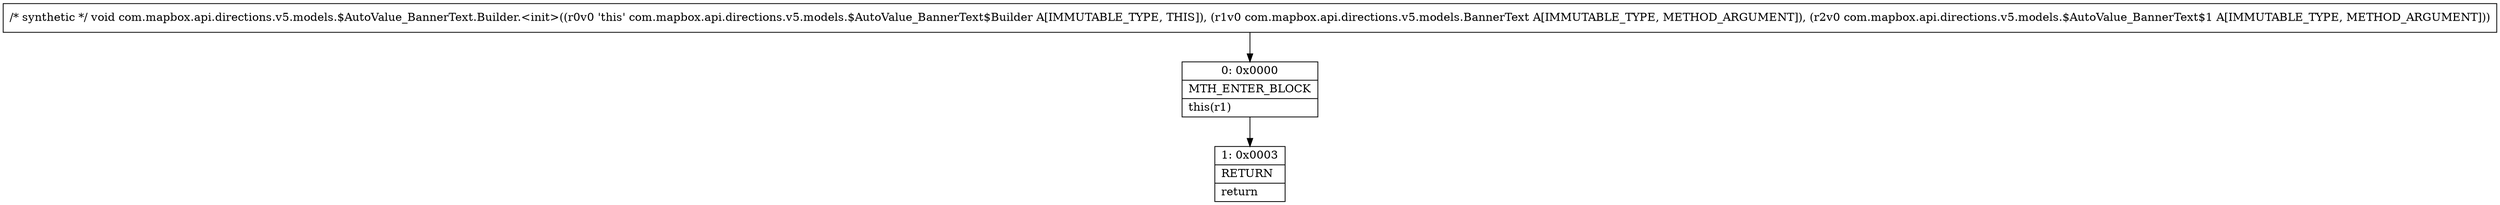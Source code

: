 digraph "CFG forcom.mapbox.api.directions.v5.models.$AutoValue_BannerText.Builder.\<init\>(Lcom\/mapbox\/api\/directions\/v5\/models\/BannerText;Lcom\/mapbox\/api\/directions\/v5\/models\/$AutoValue_BannerText$1;)V" {
Node_0 [shape=record,label="{0\:\ 0x0000|MTH_ENTER_BLOCK\l|this(r1)\l}"];
Node_1 [shape=record,label="{1\:\ 0x0003|RETURN\l|return\l}"];
MethodNode[shape=record,label="{\/* synthetic *\/ void com.mapbox.api.directions.v5.models.$AutoValue_BannerText.Builder.\<init\>((r0v0 'this' com.mapbox.api.directions.v5.models.$AutoValue_BannerText$Builder A[IMMUTABLE_TYPE, THIS]), (r1v0 com.mapbox.api.directions.v5.models.BannerText A[IMMUTABLE_TYPE, METHOD_ARGUMENT]), (r2v0 com.mapbox.api.directions.v5.models.$AutoValue_BannerText$1 A[IMMUTABLE_TYPE, METHOD_ARGUMENT])) }"];
MethodNode -> Node_0;
Node_0 -> Node_1;
}


